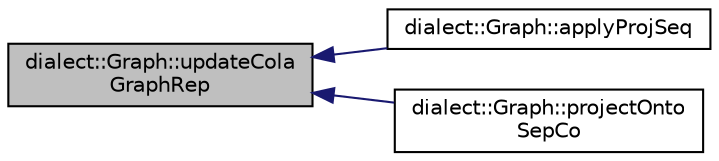 digraph "dialect::Graph::updateColaGraphRep"
{
  edge [fontname="Helvetica",fontsize="10",labelfontname="Helvetica",labelfontsize="10"];
  node [fontname="Helvetica",fontsize="10",shape=record];
  rankdir="LR";
  Node226 [label="dialect::Graph::updateCola\lGraphRep",height=0.2,width=0.4,color="black", fillcolor="grey75", style="filled", fontcolor="black"];
  Node226 -> Node227 [dir="back",color="midnightblue",fontsize="10",style="solid",fontname="Helvetica"];
  Node227 [label="dialect::Graph::applyProjSeq",height=0.2,width=0.4,color="black", fillcolor="white", style="filled",URL="$classdialect_1_1Graph.html#a17af894842d60c08d49e9abed7dc4546",tooltip="Attempt to apply the projections given by a ProjSeq object. Give up as soon as any of them fails..."];
  Node226 -> Node228 [dir="back",color="midnightblue",fontsize="10",style="solid",fontname="Helvetica"];
  Node228 [label="dialect::Graph::projectOnto\lSepCo",height=0.2,width=0.4,color="black", fillcolor="white", style="filled",URL="$classdialect_1_1Graph.html#a60fa48d2cc57f7e51916d605003713ba",tooltip="Convenience method to project onto a single SepCo object. Apart from the SepCo, parameters and return..."];
}
